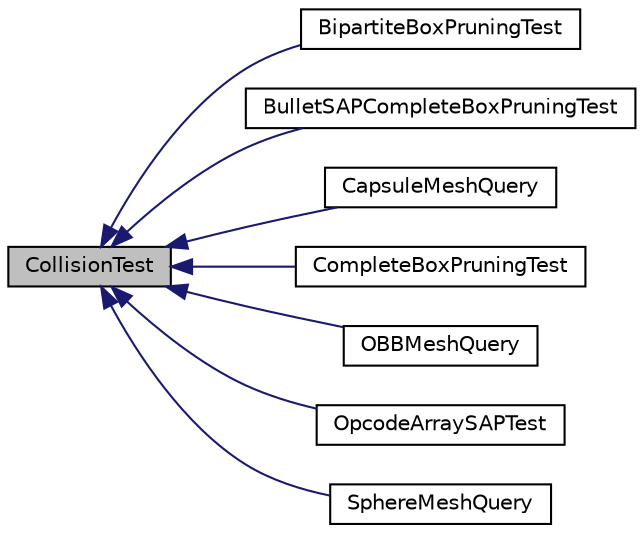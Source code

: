 digraph "CollisionTest"
{
  edge [fontname="Helvetica",fontsize="10",labelfontname="Helvetica",labelfontsize="10"];
  node [fontname="Helvetica",fontsize="10",shape=record];
  rankdir="LR";
  Node1 [label="CollisionTest",height=0.2,width=0.4,color="black", fillcolor="grey75", style="filled", fontcolor="black"];
  Node1 -> Node2 [dir="back",color="midnightblue",fontsize="10",style="solid",fontname="Helvetica"];
  Node2 [label="BipartiteBoxPruningTest",height=0.2,width=0.4,color="black", fillcolor="white", style="filled",URL="$class_bipartite_box_pruning_test.html"];
  Node1 -> Node3 [dir="back",color="midnightblue",fontsize="10",style="solid",fontname="Helvetica"];
  Node3 [label="BulletSAPCompleteBoxPruningTest",height=0.2,width=0.4,color="black", fillcolor="white", style="filled",URL="$class_bullet_s_a_p_complete_box_pruning_test.html"];
  Node1 -> Node4 [dir="back",color="midnightblue",fontsize="10",style="solid",fontname="Helvetica"];
  Node4 [label="CapsuleMeshQuery",height=0.2,width=0.4,color="black", fillcolor="white", style="filled",URL="$class_capsule_mesh_query.html"];
  Node1 -> Node5 [dir="back",color="midnightblue",fontsize="10",style="solid",fontname="Helvetica"];
  Node5 [label="CompleteBoxPruningTest",height=0.2,width=0.4,color="black", fillcolor="white", style="filled",URL="$class_complete_box_pruning_test.html"];
  Node1 -> Node6 [dir="back",color="midnightblue",fontsize="10",style="solid",fontname="Helvetica"];
  Node6 [label="OBBMeshQuery",height=0.2,width=0.4,color="black", fillcolor="white", style="filled",URL="$class_o_b_b_mesh_query.html"];
  Node1 -> Node7 [dir="back",color="midnightblue",fontsize="10",style="solid",fontname="Helvetica"];
  Node7 [label="OpcodeArraySAPTest",height=0.2,width=0.4,color="black", fillcolor="white", style="filled",URL="$class_opcode_array_s_a_p_test.html"];
  Node1 -> Node8 [dir="back",color="midnightblue",fontsize="10",style="solid",fontname="Helvetica"];
  Node8 [label="SphereMeshQuery",height=0.2,width=0.4,color="black", fillcolor="white", style="filled",URL="$class_sphere_mesh_query.html"];
}
